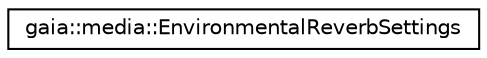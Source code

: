 digraph G
{
  edge [fontname="Helvetica",fontsize="10",labelfontname="Helvetica",labelfontsize="10"];
  node [fontname="Helvetica",fontsize="10",shape=record];
  rankdir=LR;
  Node1 [label="gaia::media::EnvironmentalReverbSettings",height=0.2,width=0.4,color="black", fillcolor="white", style="filled",URL="$d8/d1c/classgaia_1_1media_1_1_environmental_reverb_settings.html"];
}
